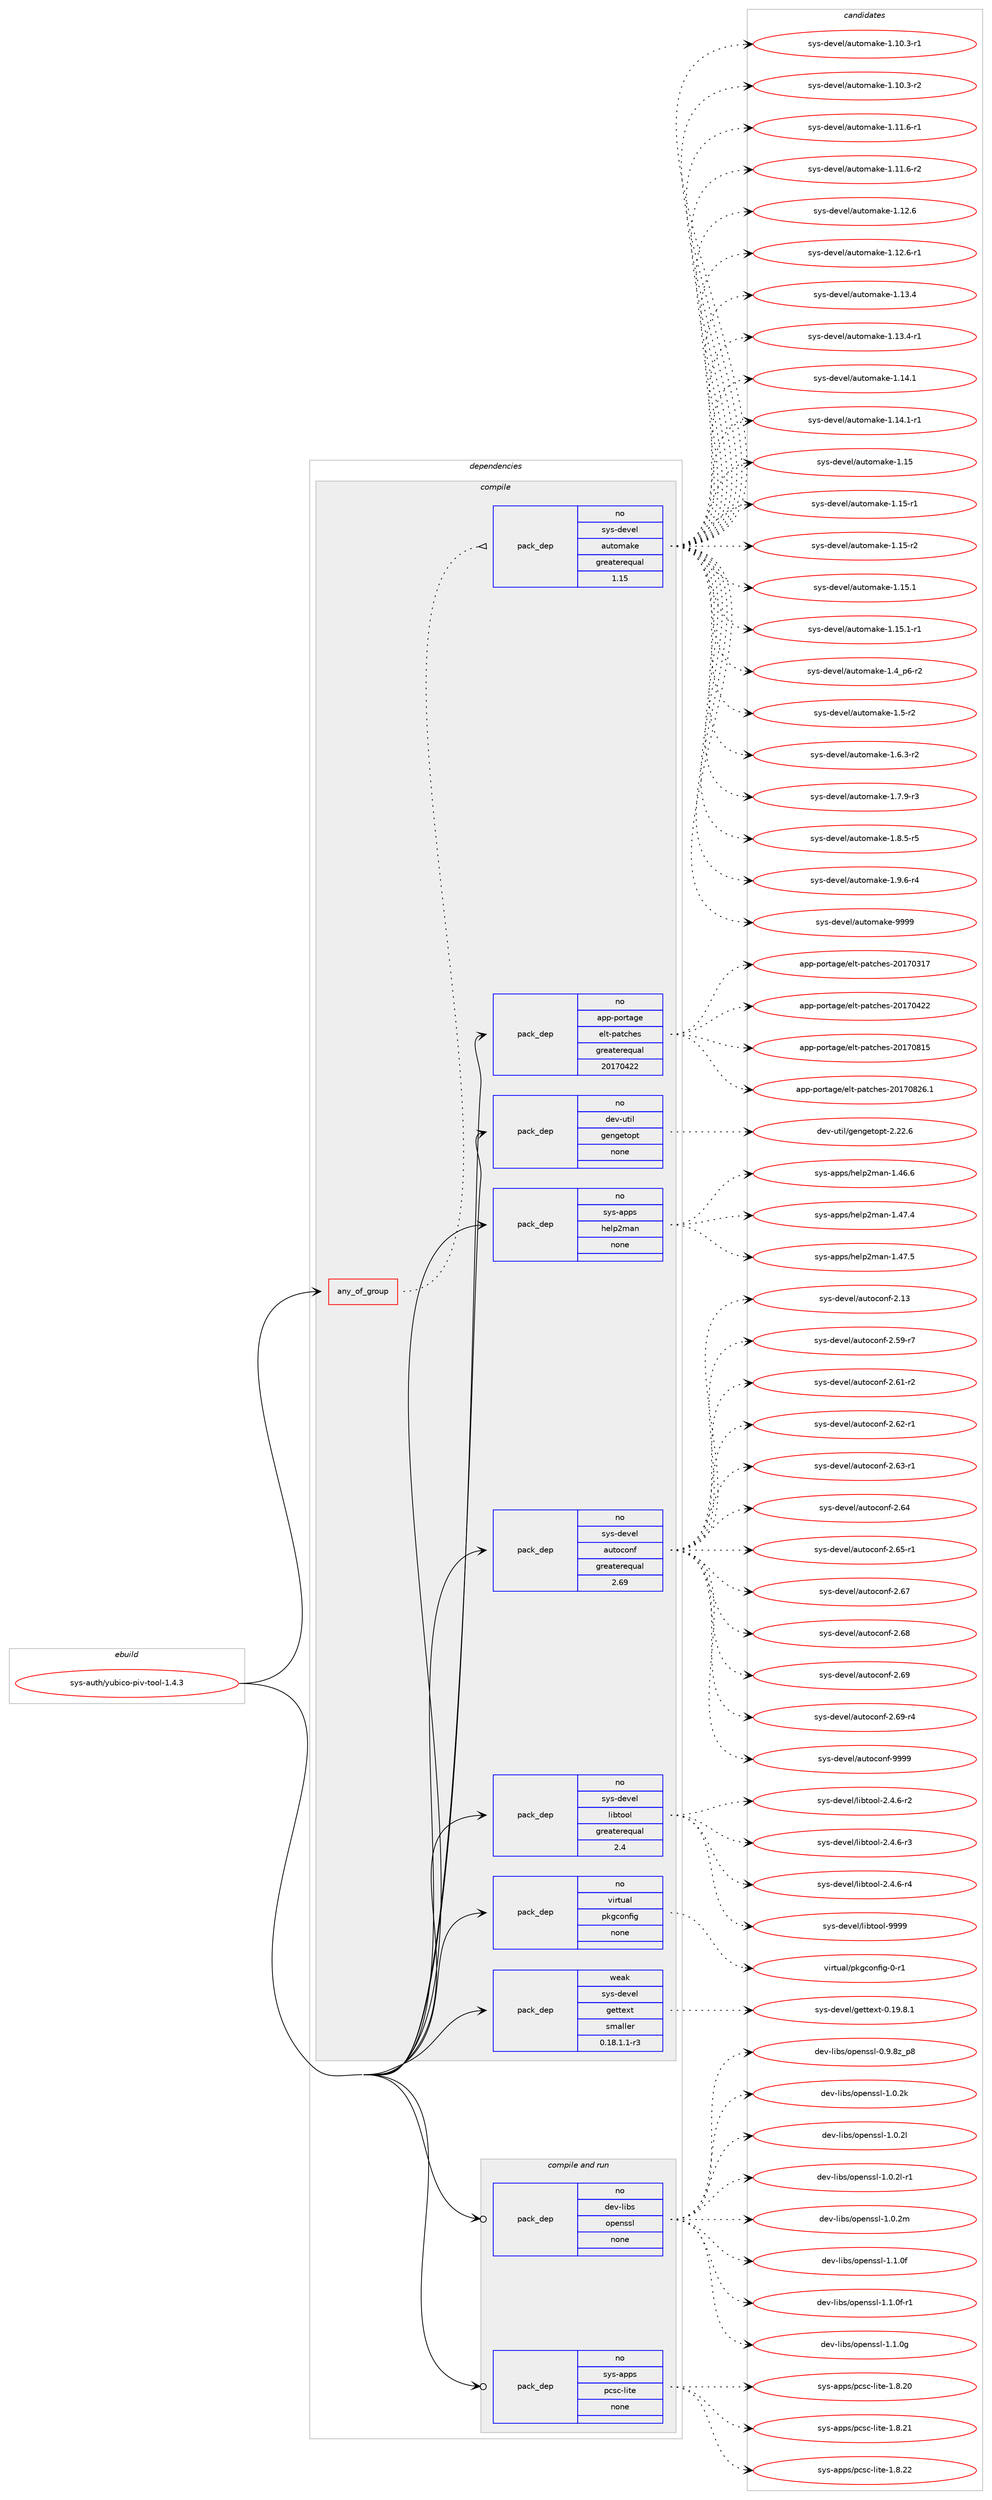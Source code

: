 digraph prolog {

# *************
# Graph options
# *************

newrank=true;
concentrate=true;
compound=true;
graph [rankdir=LR,fontname=Helvetica,fontsize=10,ranksep=1.5];#, ranksep=2.5, nodesep=0.2];
edge  [arrowhead=vee];
node  [fontname=Helvetica,fontsize=10];

# **********
# The ebuild
# **********

subgraph cluster_leftcol {
color=gray;
rank=same;
label=<<i>ebuild</i>>;
id [label="sys-auth/yubico-piv-tool-1.4.3", color=red, width=4, href="../sys-auth/yubico-piv-tool-1.4.3.svg"];
}

# ****************
# The dependencies
# ****************

subgraph cluster_midcol {
color=gray;
label=<<i>dependencies</i>>;
subgraph cluster_compile {
fillcolor="#eeeeee";
style=filled;
label=<<i>compile</i>>;
subgraph any8020 {
dependency476004 [label=<<TABLE BORDER="0" CELLBORDER="1" CELLSPACING="0" CELLPADDING="4"><TR><TD CELLPADDING="10">any_of_group</TD></TR></TABLE>>, shape=none, color=red];subgraph pack353078 {
dependency476005 [label=<<TABLE BORDER="0" CELLBORDER="1" CELLSPACING="0" CELLPADDING="4" WIDTH="220"><TR><TD ROWSPAN="6" CELLPADDING="30">pack_dep</TD></TR><TR><TD WIDTH="110">no</TD></TR><TR><TD>sys-devel</TD></TR><TR><TD>automake</TD></TR><TR><TD>greaterequal</TD></TR><TR><TD>1.15</TD></TR></TABLE>>, shape=none, color=blue];
}
dependency476004:e -> dependency476005:w [weight=20,style="dotted",arrowhead="oinv"];
}
id:e -> dependency476004:w [weight=20,style="solid",arrowhead="vee"];
subgraph pack353079 {
dependency476006 [label=<<TABLE BORDER="0" CELLBORDER="1" CELLSPACING="0" CELLPADDING="4" WIDTH="220"><TR><TD ROWSPAN="6" CELLPADDING="30">pack_dep</TD></TR><TR><TD WIDTH="110">no</TD></TR><TR><TD>app-portage</TD></TR><TR><TD>elt-patches</TD></TR><TR><TD>greaterequal</TD></TR><TR><TD>20170422</TD></TR></TABLE>>, shape=none, color=blue];
}
id:e -> dependency476006:w [weight=20,style="solid",arrowhead="vee"];
subgraph pack353080 {
dependency476007 [label=<<TABLE BORDER="0" CELLBORDER="1" CELLSPACING="0" CELLPADDING="4" WIDTH="220"><TR><TD ROWSPAN="6" CELLPADDING="30">pack_dep</TD></TR><TR><TD WIDTH="110">no</TD></TR><TR><TD>dev-util</TD></TR><TR><TD>gengetopt</TD></TR><TR><TD>none</TD></TR><TR><TD></TD></TR></TABLE>>, shape=none, color=blue];
}
id:e -> dependency476007:w [weight=20,style="solid",arrowhead="vee"];
subgraph pack353081 {
dependency476008 [label=<<TABLE BORDER="0" CELLBORDER="1" CELLSPACING="0" CELLPADDING="4" WIDTH="220"><TR><TD ROWSPAN="6" CELLPADDING="30">pack_dep</TD></TR><TR><TD WIDTH="110">no</TD></TR><TR><TD>sys-apps</TD></TR><TR><TD>help2man</TD></TR><TR><TD>none</TD></TR><TR><TD></TD></TR></TABLE>>, shape=none, color=blue];
}
id:e -> dependency476008:w [weight=20,style="solid",arrowhead="vee"];
subgraph pack353082 {
dependency476009 [label=<<TABLE BORDER="0" CELLBORDER="1" CELLSPACING="0" CELLPADDING="4" WIDTH="220"><TR><TD ROWSPAN="6" CELLPADDING="30">pack_dep</TD></TR><TR><TD WIDTH="110">no</TD></TR><TR><TD>sys-devel</TD></TR><TR><TD>autoconf</TD></TR><TR><TD>greaterequal</TD></TR><TR><TD>2.69</TD></TR></TABLE>>, shape=none, color=blue];
}
id:e -> dependency476009:w [weight=20,style="solid",arrowhead="vee"];
subgraph pack353083 {
dependency476010 [label=<<TABLE BORDER="0" CELLBORDER="1" CELLSPACING="0" CELLPADDING="4" WIDTH="220"><TR><TD ROWSPAN="6" CELLPADDING="30">pack_dep</TD></TR><TR><TD WIDTH="110">no</TD></TR><TR><TD>sys-devel</TD></TR><TR><TD>libtool</TD></TR><TR><TD>greaterequal</TD></TR><TR><TD>2.4</TD></TR></TABLE>>, shape=none, color=blue];
}
id:e -> dependency476010:w [weight=20,style="solid",arrowhead="vee"];
subgraph pack353084 {
dependency476011 [label=<<TABLE BORDER="0" CELLBORDER="1" CELLSPACING="0" CELLPADDING="4" WIDTH="220"><TR><TD ROWSPAN="6" CELLPADDING="30">pack_dep</TD></TR><TR><TD WIDTH="110">no</TD></TR><TR><TD>virtual</TD></TR><TR><TD>pkgconfig</TD></TR><TR><TD>none</TD></TR><TR><TD></TD></TR></TABLE>>, shape=none, color=blue];
}
id:e -> dependency476011:w [weight=20,style="solid",arrowhead="vee"];
subgraph pack353085 {
dependency476012 [label=<<TABLE BORDER="0" CELLBORDER="1" CELLSPACING="0" CELLPADDING="4" WIDTH="220"><TR><TD ROWSPAN="6" CELLPADDING="30">pack_dep</TD></TR><TR><TD WIDTH="110">weak</TD></TR><TR><TD>sys-devel</TD></TR><TR><TD>gettext</TD></TR><TR><TD>smaller</TD></TR><TR><TD>0.18.1.1-r3</TD></TR></TABLE>>, shape=none, color=blue];
}
id:e -> dependency476012:w [weight=20,style="solid",arrowhead="vee"];
}
subgraph cluster_compileandrun {
fillcolor="#eeeeee";
style=filled;
label=<<i>compile and run</i>>;
subgraph pack353086 {
dependency476013 [label=<<TABLE BORDER="0" CELLBORDER="1" CELLSPACING="0" CELLPADDING="4" WIDTH="220"><TR><TD ROWSPAN="6" CELLPADDING="30">pack_dep</TD></TR><TR><TD WIDTH="110">no</TD></TR><TR><TD>dev-libs</TD></TR><TR><TD>openssl</TD></TR><TR><TD>none</TD></TR><TR><TD></TD></TR></TABLE>>, shape=none, color=blue];
}
id:e -> dependency476013:w [weight=20,style="solid",arrowhead="odotvee"];
subgraph pack353087 {
dependency476014 [label=<<TABLE BORDER="0" CELLBORDER="1" CELLSPACING="0" CELLPADDING="4" WIDTH="220"><TR><TD ROWSPAN="6" CELLPADDING="30">pack_dep</TD></TR><TR><TD WIDTH="110">no</TD></TR><TR><TD>sys-apps</TD></TR><TR><TD>pcsc-lite</TD></TR><TR><TD>none</TD></TR><TR><TD></TD></TR></TABLE>>, shape=none, color=blue];
}
id:e -> dependency476014:w [weight=20,style="solid",arrowhead="odotvee"];
}
subgraph cluster_run {
fillcolor="#eeeeee";
style=filled;
label=<<i>run</i>>;
}
}

# **************
# The candidates
# **************

subgraph cluster_choices {
rank=same;
color=gray;
label=<<i>candidates</i>>;

subgraph choice353078 {
color=black;
nodesep=1;
choice11512111545100101118101108479711711611110997107101454946494846514511449 [label="sys-devel/automake-1.10.3-r1", color=red, width=4,href="../sys-devel/automake-1.10.3-r1.svg"];
choice11512111545100101118101108479711711611110997107101454946494846514511450 [label="sys-devel/automake-1.10.3-r2", color=red, width=4,href="../sys-devel/automake-1.10.3-r2.svg"];
choice11512111545100101118101108479711711611110997107101454946494946544511449 [label="sys-devel/automake-1.11.6-r1", color=red, width=4,href="../sys-devel/automake-1.11.6-r1.svg"];
choice11512111545100101118101108479711711611110997107101454946494946544511450 [label="sys-devel/automake-1.11.6-r2", color=red, width=4,href="../sys-devel/automake-1.11.6-r2.svg"];
choice1151211154510010111810110847971171161111099710710145494649504654 [label="sys-devel/automake-1.12.6", color=red, width=4,href="../sys-devel/automake-1.12.6.svg"];
choice11512111545100101118101108479711711611110997107101454946495046544511449 [label="sys-devel/automake-1.12.6-r1", color=red, width=4,href="../sys-devel/automake-1.12.6-r1.svg"];
choice1151211154510010111810110847971171161111099710710145494649514652 [label="sys-devel/automake-1.13.4", color=red, width=4,href="../sys-devel/automake-1.13.4.svg"];
choice11512111545100101118101108479711711611110997107101454946495146524511449 [label="sys-devel/automake-1.13.4-r1", color=red, width=4,href="../sys-devel/automake-1.13.4-r1.svg"];
choice1151211154510010111810110847971171161111099710710145494649524649 [label="sys-devel/automake-1.14.1", color=red, width=4,href="../sys-devel/automake-1.14.1.svg"];
choice11512111545100101118101108479711711611110997107101454946495246494511449 [label="sys-devel/automake-1.14.1-r1", color=red, width=4,href="../sys-devel/automake-1.14.1-r1.svg"];
choice115121115451001011181011084797117116111109971071014549464953 [label="sys-devel/automake-1.15", color=red, width=4,href="../sys-devel/automake-1.15.svg"];
choice1151211154510010111810110847971171161111099710710145494649534511449 [label="sys-devel/automake-1.15-r1", color=red, width=4,href="../sys-devel/automake-1.15-r1.svg"];
choice1151211154510010111810110847971171161111099710710145494649534511450 [label="sys-devel/automake-1.15-r2", color=red, width=4,href="../sys-devel/automake-1.15-r2.svg"];
choice1151211154510010111810110847971171161111099710710145494649534649 [label="sys-devel/automake-1.15.1", color=red, width=4,href="../sys-devel/automake-1.15.1.svg"];
choice11512111545100101118101108479711711611110997107101454946495346494511449 [label="sys-devel/automake-1.15.1-r1", color=red, width=4,href="../sys-devel/automake-1.15.1-r1.svg"];
choice115121115451001011181011084797117116111109971071014549465295112544511450 [label="sys-devel/automake-1.4_p6-r2", color=red, width=4,href="../sys-devel/automake-1.4_p6-r2.svg"];
choice11512111545100101118101108479711711611110997107101454946534511450 [label="sys-devel/automake-1.5-r2", color=red, width=4,href="../sys-devel/automake-1.5-r2.svg"];
choice115121115451001011181011084797117116111109971071014549465446514511450 [label="sys-devel/automake-1.6.3-r2", color=red, width=4,href="../sys-devel/automake-1.6.3-r2.svg"];
choice115121115451001011181011084797117116111109971071014549465546574511451 [label="sys-devel/automake-1.7.9-r3", color=red, width=4,href="../sys-devel/automake-1.7.9-r3.svg"];
choice115121115451001011181011084797117116111109971071014549465646534511453 [label="sys-devel/automake-1.8.5-r5", color=red, width=4,href="../sys-devel/automake-1.8.5-r5.svg"];
choice115121115451001011181011084797117116111109971071014549465746544511452 [label="sys-devel/automake-1.9.6-r4", color=red, width=4,href="../sys-devel/automake-1.9.6-r4.svg"];
choice115121115451001011181011084797117116111109971071014557575757 [label="sys-devel/automake-9999", color=red, width=4,href="../sys-devel/automake-9999.svg"];
dependency476005:e -> choice11512111545100101118101108479711711611110997107101454946494846514511449:w [style=dotted,weight="100"];
dependency476005:e -> choice11512111545100101118101108479711711611110997107101454946494846514511450:w [style=dotted,weight="100"];
dependency476005:e -> choice11512111545100101118101108479711711611110997107101454946494946544511449:w [style=dotted,weight="100"];
dependency476005:e -> choice11512111545100101118101108479711711611110997107101454946494946544511450:w [style=dotted,weight="100"];
dependency476005:e -> choice1151211154510010111810110847971171161111099710710145494649504654:w [style=dotted,weight="100"];
dependency476005:e -> choice11512111545100101118101108479711711611110997107101454946495046544511449:w [style=dotted,weight="100"];
dependency476005:e -> choice1151211154510010111810110847971171161111099710710145494649514652:w [style=dotted,weight="100"];
dependency476005:e -> choice11512111545100101118101108479711711611110997107101454946495146524511449:w [style=dotted,weight="100"];
dependency476005:e -> choice1151211154510010111810110847971171161111099710710145494649524649:w [style=dotted,weight="100"];
dependency476005:e -> choice11512111545100101118101108479711711611110997107101454946495246494511449:w [style=dotted,weight="100"];
dependency476005:e -> choice115121115451001011181011084797117116111109971071014549464953:w [style=dotted,weight="100"];
dependency476005:e -> choice1151211154510010111810110847971171161111099710710145494649534511449:w [style=dotted,weight="100"];
dependency476005:e -> choice1151211154510010111810110847971171161111099710710145494649534511450:w [style=dotted,weight="100"];
dependency476005:e -> choice1151211154510010111810110847971171161111099710710145494649534649:w [style=dotted,weight="100"];
dependency476005:e -> choice11512111545100101118101108479711711611110997107101454946495346494511449:w [style=dotted,weight="100"];
dependency476005:e -> choice115121115451001011181011084797117116111109971071014549465295112544511450:w [style=dotted,weight="100"];
dependency476005:e -> choice11512111545100101118101108479711711611110997107101454946534511450:w [style=dotted,weight="100"];
dependency476005:e -> choice115121115451001011181011084797117116111109971071014549465446514511450:w [style=dotted,weight="100"];
dependency476005:e -> choice115121115451001011181011084797117116111109971071014549465546574511451:w [style=dotted,weight="100"];
dependency476005:e -> choice115121115451001011181011084797117116111109971071014549465646534511453:w [style=dotted,weight="100"];
dependency476005:e -> choice115121115451001011181011084797117116111109971071014549465746544511452:w [style=dotted,weight="100"];
dependency476005:e -> choice115121115451001011181011084797117116111109971071014557575757:w [style=dotted,weight="100"];
}
subgraph choice353079 {
color=black;
nodesep=1;
choice97112112451121111141169710310147101108116451129711699104101115455048495548514955 [label="app-portage/elt-patches-20170317", color=red, width=4,href="../app-portage/elt-patches-20170317.svg"];
choice97112112451121111141169710310147101108116451129711699104101115455048495548525050 [label="app-portage/elt-patches-20170422", color=red, width=4,href="../app-portage/elt-patches-20170422.svg"];
choice97112112451121111141169710310147101108116451129711699104101115455048495548564953 [label="app-portage/elt-patches-20170815", color=red, width=4,href="../app-portage/elt-patches-20170815.svg"];
choice971121124511211111411697103101471011081164511297116991041011154550484955485650544649 [label="app-portage/elt-patches-20170826.1", color=red, width=4,href="../app-portage/elt-patches-20170826.1.svg"];
dependency476006:e -> choice97112112451121111141169710310147101108116451129711699104101115455048495548514955:w [style=dotted,weight="100"];
dependency476006:e -> choice97112112451121111141169710310147101108116451129711699104101115455048495548525050:w [style=dotted,weight="100"];
dependency476006:e -> choice97112112451121111141169710310147101108116451129711699104101115455048495548564953:w [style=dotted,weight="100"];
dependency476006:e -> choice971121124511211111411697103101471011081164511297116991041011154550484955485650544649:w [style=dotted,weight="100"];
}
subgraph choice353080 {
color=black;
nodesep=1;
choice100101118451171161051084710310111010310111611111211645504650504654 [label="dev-util/gengetopt-2.22.6", color=red, width=4,href="../dev-util/gengetopt-2.22.6.svg"];
dependency476007:e -> choice100101118451171161051084710310111010310111611111211645504650504654:w [style=dotted,weight="100"];
}
subgraph choice353081 {
color=black;
nodesep=1;
choice115121115459711211211547104101108112501099711045494652544654 [label="sys-apps/help2man-1.46.6", color=red, width=4,href="../sys-apps/help2man-1.46.6.svg"];
choice115121115459711211211547104101108112501099711045494652554652 [label="sys-apps/help2man-1.47.4", color=red, width=4,href="../sys-apps/help2man-1.47.4.svg"];
choice115121115459711211211547104101108112501099711045494652554653 [label="sys-apps/help2man-1.47.5", color=red, width=4,href="../sys-apps/help2man-1.47.5.svg"];
dependency476008:e -> choice115121115459711211211547104101108112501099711045494652544654:w [style=dotted,weight="100"];
dependency476008:e -> choice115121115459711211211547104101108112501099711045494652554652:w [style=dotted,weight="100"];
dependency476008:e -> choice115121115459711211211547104101108112501099711045494652554653:w [style=dotted,weight="100"];
}
subgraph choice353082 {
color=black;
nodesep=1;
choice115121115451001011181011084797117116111991111101024550464951 [label="sys-devel/autoconf-2.13", color=red, width=4,href="../sys-devel/autoconf-2.13.svg"];
choice1151211154510010111810110847971171161119911111010245504653574511455 [label="sys-devel/autoconf-2.59-r7", color=red, width=4,href="../sys-devel/autoconf-2.59-r7.svg"];
choice1151211154510010111810110847971171161119911111010245504654494511450 [label="sys-devel/autoconf-2.61-r2", color=red, width=4,href="../sys-devel/autoconf-2.61-r2.svg"];
choice1151211154510010111810110847971171161119911111010245504654504511449 [label="sys-devel/autoconf-2.62-r1", color=red, width=4,href="../sys-devel/autoconf-2.62-r1.svg"];
choice1151211154510010111810110847971171161119911111010245504654514511449 [label="sys-devel/autoconf-2.63-r1", color=red, width=4,href="../sys-devel/autoconf-2.63-r1.svg"];
choice115121115451001011181011084797117116111991111101024550465452 [label="sys-devel/autoconf-2.64", color=red, width=4,href="../sys-devel/autoconf-2.64.svg"];
choice1151211154510010111810110847971171161119911111010245504654534511449 [label="sys-devel/autoconf-2.65-r1", color=red, width=4,href="../sys-devel/autoconf-2.65-r1.svg"];
choice115121115451001011181011084797117116111991111101024550465455 [label="sys-devel/autoconf-2.67", color=red, width=4,href="../sys-devel/autoconf-2.67.svg"];
choice115121115451001011181011084797117116111991111101024550465456 [label="sys-devel/autoconf-2.68", color=red, width=4,href="../sys-devel/autoconf-2.68.svg"];
choice115121115451001011181011084797117116111991111101024550465457 [label="sys-devel/autoconf-2.69", color=red, width=4,href="../sys-devel/autoconf-2.69.svg"];
choice1151211154510010111810110847971171161119911111010245504654574511452 [label="sys-devel/autoconf-2.69-r4", color=red, width=4,href="../sys-devel/autoconf-2.69-r4.svg"];
choice115121115451001011181011084797117116111991111101024557575757 [label="sys-devel/autoconf-9999", color=red, width=4,href="../sys-devel/autoconf-9999.svg"];
dependency476009:e -> choice115121115451001011181011084797117116111991111101024550464951:w [style=dotted,weight="100"];
dependency476009:e -> choice1151211154510010111810110847971171161119911111010245504653574511455:w [style=dotted,weight="100"];
dependency476009:e -> choice1151211154510010111810110847971171161119911111010245504654494511450:w [style=dotted,weight="100"];
dependency476009:e -> choice1151211154510010111810110847971171161119911111010245504654504511449:w [style=dotted,weight="100"];
dependency476009:e -> choice1151211154510010111810110847971171161119911111010245504654514511449:w [style=dotted,weight="100"];
dependency476009:e -> choice115121115451001011181011084797117116111991111101024550465452:w [style=dotted,weight="100"];
dependency476009:e -> choice1151211154510010111810110847971171161119911111010245504654534511449:w [style=dotted,weight="100"];
dependency476009:e -> choice115121115451001011181011084797117116111991111101024550465455:w [style=dotted,weight="100"];
dependency476009:e -> choice115121115451001011181011084797117116111991111101024550465456:w [style=dotted,weight="100"];
dependency476009:e -> choice115121115451001011181011084797117116111991111101024550465457:w [style=dotted,weight="100"];
dependency476009:e -> choice1151211154510010111810110847971171161119911111010245504654574511452:w [style=dotted,weight="100"];
dependency476009:e -> choice115121115451001011181011084797117116111991111101024557575757:w [style=dotted,weight="100"];
}
subgraph choice353083 {
color=black;
nodesep=1;
choice1151211154510010111810110847108105981161111111084550465246544511450 [label="sys-devel/libtool-2.4.6-r2", color=red, width=4,href="../sys-devel/libtool-2.4.6-r2.svg"];
choice1151211154510010111810110847108105981161111111084550465246544511451 [label="sys-devel/libtool-2.4.6-r3", color=red, width=4,href="../sys-devel/libtool-2.4.6-r3.svg"];
choice1151211154510010111810110847108105981161111111084550465246544511452 [label="sys-devel/libtool-2.4.6-r4", color=red, width=4,href="../sys-devel/libtool-2.4.6-r4.svg"];
choice1151211154510010111810110847108105981161111111084557575757 [label="sys-devel/libtool-9999", color=red, width=4,href="../sys-devel/libtool-9999.svg"];
dependency476010:e -> choice1151211154510010111810110847108105981161111111084550465246544511450:w [style=dotted,weight="100"];
dependency476010:e -> choice1151211154510010111810110847108105981161111111084550465246544511451:w [style=dotted,weight="100"];
dependency476010:e -> choice1151211154510010111810110847108105981161111111084550465246544511452:w [style=dotted,weight="100"];
dependency476010:e -> choice1151211154510010111810110847108105981161111111084557575757:w [style=dotted,weight="100"];
}
subgraph choice353084 {
color=black;
nodesep=1;
choice11810511411611797108471121071039911111010210510345484511449 [label="virtual/pkgconfig-0-r1", color=red, width=4,href="../virtual/pkgconfig-0-r1.svg"];
dependency476011:e -> choice11810511411611797108471121071039911111010210510345484511449:w [style=dotted,weight="100"];
}
subgraph choice353085 {
color=black;
nodesep=1;
choice1151211154510010111810110847103101116116101120116454846495746564649 [label="sys-devel/gettext-0.19.8.1", color=red, width=4,href="../sys-devel/gettext-0.19.8.1.svg"];
dependency476012:e -> choice1151211154510010111810110847103101116116101120116454846495746564649:w [style=dotted,weight="100"];
}
subgraph choice353086 {
color=black;
nodesep=1;
choice1001011184510810598115471111121011101151151084548465746561229511256 [label="dev-libs/openssl-0.9.8z_p8", color=red, width=4,href="../dev-libs/openssl-0.9.8z_p8.svg"];
choice100101118451081059811547111112101110115115108454946484650107 [label="dev-libs/openssl-1.0.2k", color=red, width=4,href="../dev-libs/openssl-1.0.2k.svg"];
choice100101118451081059811547111112101110115115108454946484650108 [label="dev-libs/openssl-1.0.2l", color=red, width=4,href="../dev-libs/openssl-1.0.2l.svg"];
choice1001011184510810598115471111121011101151151084549464846501084511449 [label="dev-libs/openssl-1.0.2l-r1", color=red, width=4,href="../dev-libs/openssl-1.0.2l-r1.svg"];
choice100101118451081059811547111112101110115115108454946484650109 [label="dev-libs/openssl-1.0.2m", color=red, width=4,href="../dev-libs/openssl-1.0.2m.svg"];
choice100101118451081059811547111112101110115115108454946494648102 [label="dev-libs/openssl-1.1.0f", color=red, width=4,href="../dev-libs/openssl-1.1.0f.svg"];
choice1001011184510810598115471111121011101151151084549464946481024511449 [label="dev-libs/openssl-1.1.0f-r1", color=red, width=4,href="../dev-libs/openssl-1.1.0f-r1.svg"];
choice100101118451081059811547111112101110115115108454946494648103 [label="dev-libs/openssl-1.1.0g", color=red, width=4,href="../dev-libs/openssl-1.1.0g.svg"];
dependency476013:e -> choice1001011184510810598115471111121011101151151084548465746561229511256:w [style=dotted,weight="100"];
dependency476013:e -> choice100101118451081059811547111112101110115115108454946484650107:w [style=dotted,weight="100"];
dependency476013:e -> choice100101118451081059811547111112101110115115108454946484650108:w [style=dotted,weight="100"];
dependency476013:e -> choice1001011184510810598115471111121011101151151084549464846501084511449:w [style=dotted,weight="100"];
dependency476013:e -> choice100101118451081059811547111112101110115115108454946484650109:w [style=dotted,weight="100"];
dependency476013:e -> choice100101118451081059811547111112101110115115108454946494648102:w [style=dotted,weight="100"];
dependency476013:e -> choice1001011184510810598115471111121011101151151084549464946481024511449:w [style=dotted,weight="100"];
dependency476013:e -> choice100101118451081059811547111112101110115115108454946494648103:w [style=dotted,weight="100"];
}
subgraph choice353087 {
color=black;
nodesep=1;
choice11512111545971121121154711299115994510810511610145494656465048 [label="sys-apps/pcsc-lite-1.8.20", color=red, width=4,href="../sys-apps/pcsc-lite-1.8.20.svg"];
choice11512111545971121121154711299115994510810511610145494656465049 [label="sys-apps/pcsc-lite-1.8.21", color=red, width=4,href="../sys-apps/pcsc-lite-1.8.21.svg"];
choice11512111545971121121154711299115994510810511610145494656465050 [label="sys-apps/pcsc-lite-1.8.22", color=red, width=4,href="../sys-apps/pcsc-lite-1.8.22.svg"];
dependency476014:e -> choice11512111545971121121154711299115994510810511610145494656465048:w [style=dotted,weight="100"];
dependency476014:e -> choice11512111545971121121154711299115994510810511610145494656465049:w [style=dotted,weight="100"];
dependency476014:e -> choice11512111545971121121154711299115994510810511610145494656465050:w [style=dotted,weight="100"];
}
}

}
